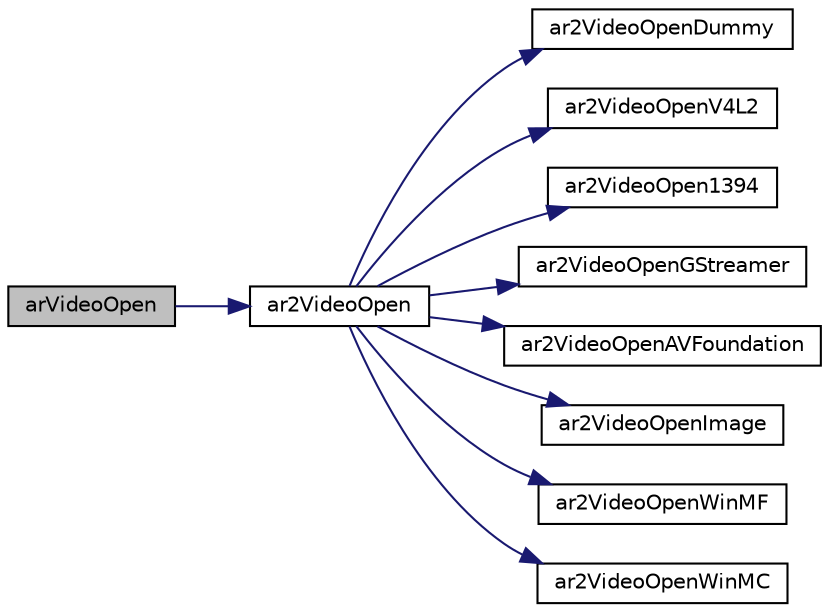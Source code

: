 digraph "arVideoOpen"
{
 // INTERACTIVE_SVG=YES
  edge [fontname="Helvetica",fontsize="10",labelfontname="Helvetica",labelfontsize="10"];
  node [fontname="Helvetica",fontsize="10",shape=record];
  rankdir="LR";
  Node1 [label="arVideoOpen",height=0.2,width=0.4,color="black", fillcolor="grey75", style="filled", fontcolor="black"];
  Node1 -> Node2 [color="midnightblue",fontsize="10",style="solid",fontname="Helvetica"];
  Node2 [label="ar2VideoOpen",height=0.2,width=0.4,color="black", fillcolor="white", style="filled",URL="$video_8h.html#a266a574c77510cdde38998c94118611a"];
  Node2 -> Node3 [color="midnightblue",fontsize="10",style="solid",fontname="Helvetica"];
  Node3 [label="ar2VideoOpenDummy",height=0.2,width=0.4,color="black", fillcolor="white", style="filled",URL="$video_dummy_8h.html#a97c9c62563dbaa2d1c32d6f7ffd6186c"];
  Node2 -> Node4 [color="midnightblue",fontsize="10",style="solid",fontname="Helvetica"];
  Node4 [label="ar2VideoOpenV4L2",height=0.2,width=0.4,color="black", fillcolor="white", style="filled",URL="$video_v4_l2_8h.html#a65f46b5acf507e11f1e398983f654b01"];
  Node2 -> Node5 [color="midnightblue",fontsize="10",style="solid",fontname="Helvetica"];
  Node5 [label="ar2VideoOpen1394",height=0.2,width=0.4,color="black", fillcolor="white", style="filled",URL="$video1394_8h.html#a415d8d6e136b1d6481aab6df1327d38b"];
  Node2 -> Node6 [color="midnightblue",fontsize="10",style="solid",fontname="Helvetica"];
  Node6 [label="ar2VideoOpenGStreamer",height=0.2,width=0.4,color="black", fillcolor="white", style="filled",URL="$video_g_streamer_8h.html#a1859e6412bbcdaacfebbbb604daf93dc"];
  Node2 -> Node7 [color="midnightblue",fontsize="10",style="solid",fontname="Helvetica"];
  Node7 [label="ar2VideoOpenAVFoundation",height=0.2,width=0.4,color="black", fillcolor="white", style="filled",URL="$video_a_v_foundation_8h.html#ad5a12bb05d89e8876b3d92334935ebd8"];
  Node2 -> Node8 [color="midnightblue",fontsize="10",style="solid",fontname="Helvetica"];
  Node8 [label="ar2VideoOpenImage",height=0.2,width=0.4,color="black", fillcolor="white", style="filled",URL="$video_image_8h.html#a15ea74b900729dfd225554e9862871f1"];
  Node2 -> Node9 [color="midnightblue",fontsize="10",style="solid",fontname="Helvetica"];
  Node9 [label="ar2VideoOpenWinMF",height=0.2,width=0.4,color="black", fillcolor="white", style="filled",URL="$video_windows_media_foundation_8h.html#ae5f5688166608e253b4a7f86fbe98788"];
  Node2 -> Node10 [color="midnightblue",fontsize="10",style="solid",fontname="Helvetica"];
  Node10 [label="ar2VideoOpenWinMC",height=0.2,width=0.4,color="black", fillcolor="white", style="filled",URL="$video_windows_media_capture_8h.html#abf5f9965f682bb5e67efa66c2f6e8b96"];
}
